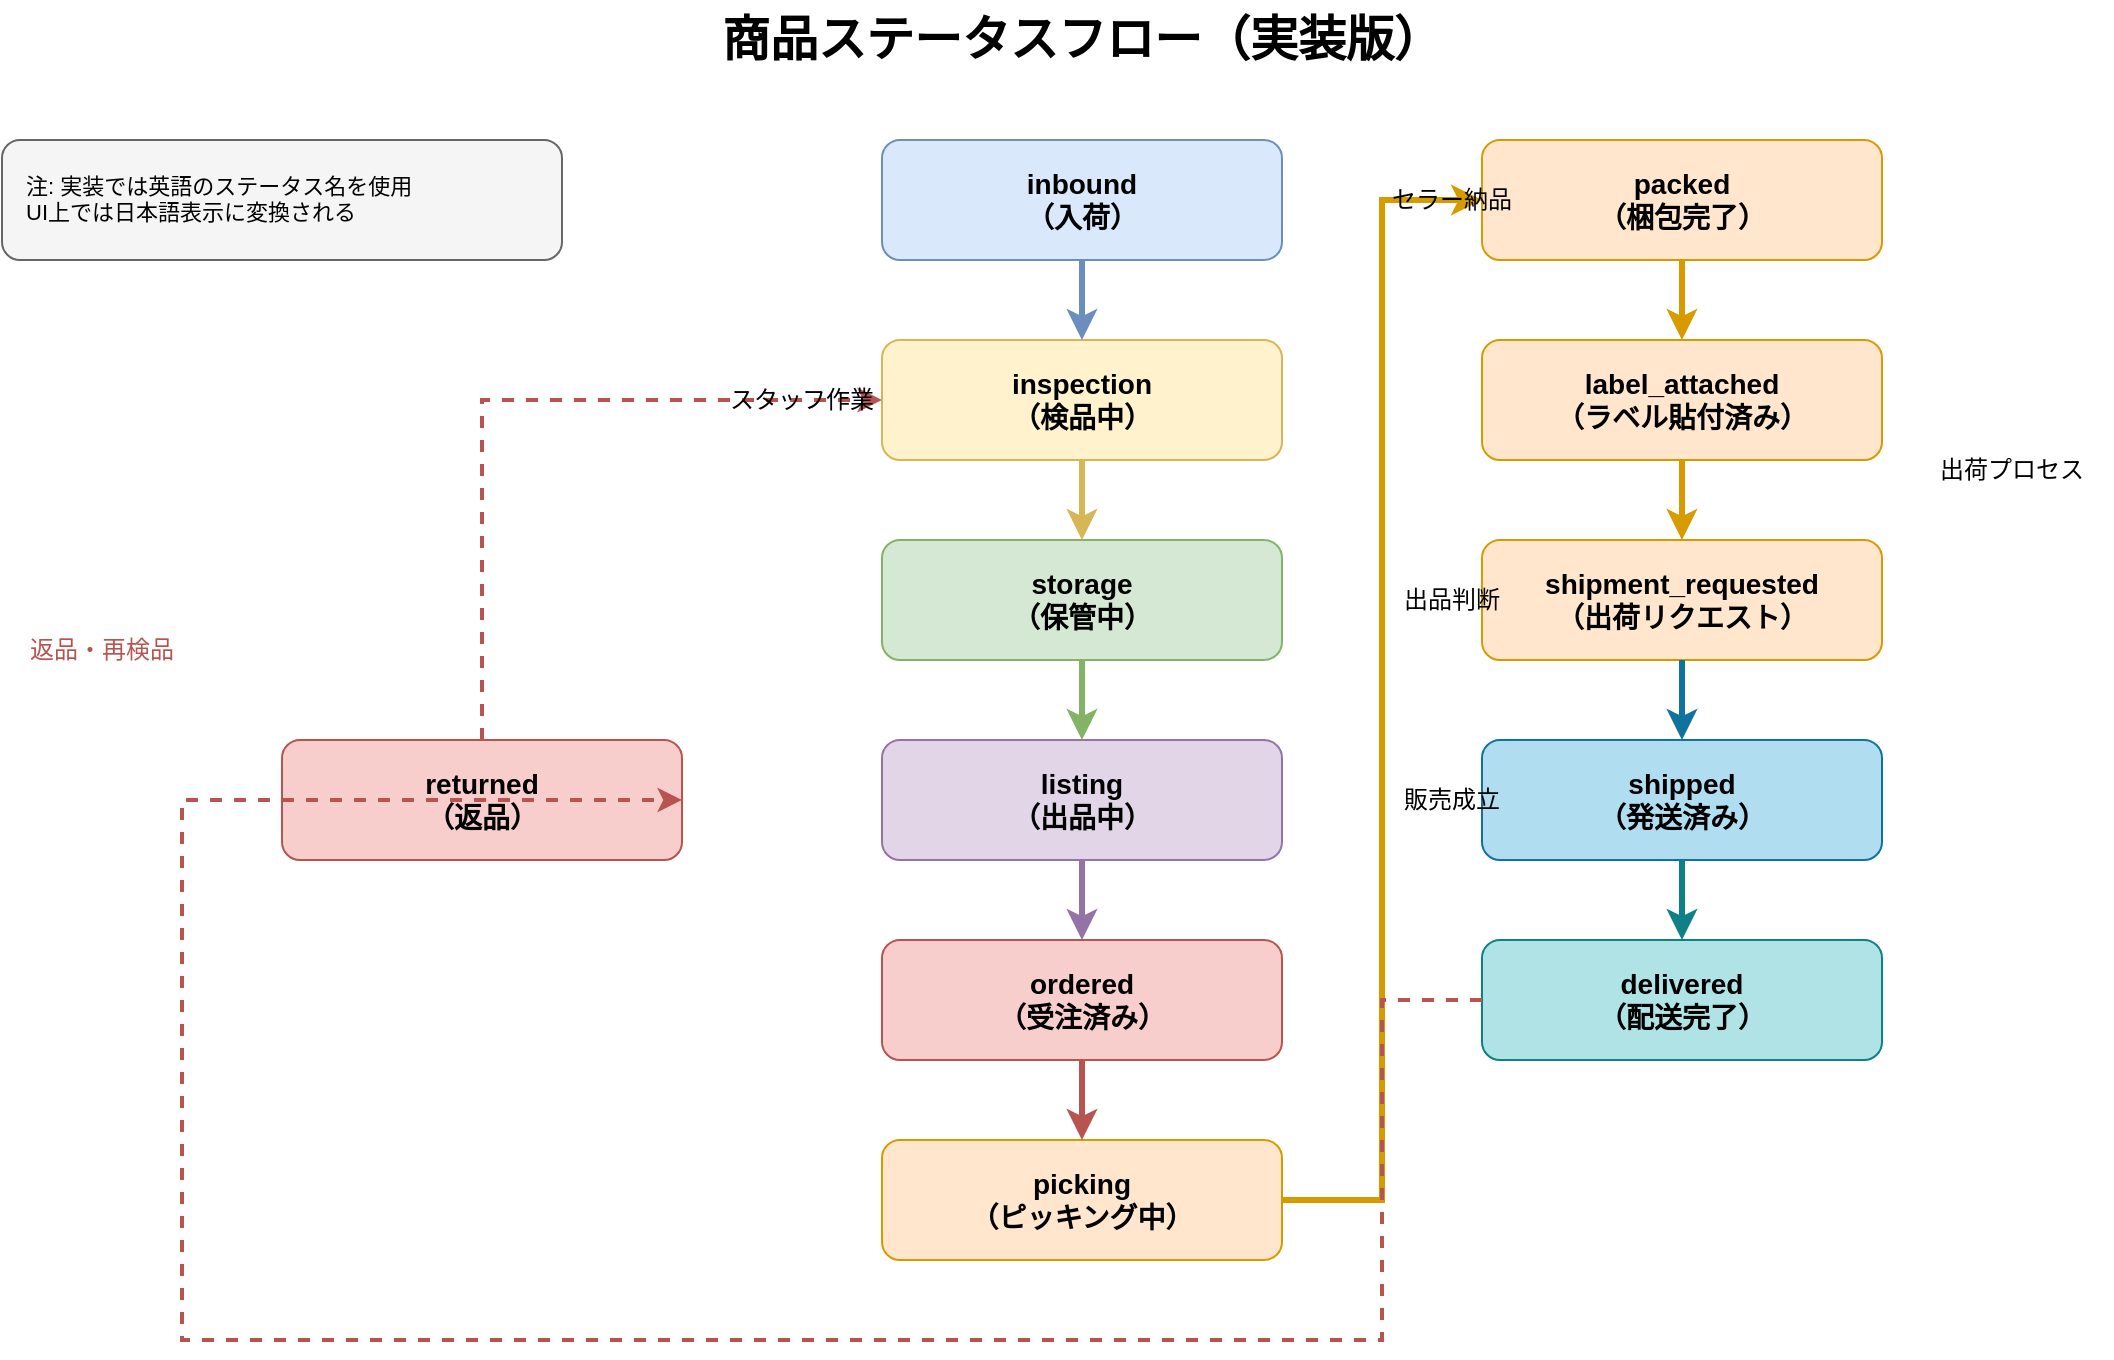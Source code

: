 <mxfile version="22.0.0">
  <diagram name="商品ステータスフロー" id="product-status-flow">
    <mxGraphModel dx="1422" dy="794" grid="1" gridSize="10" guides="1" tooltips="1" connect="1" arrows="1" fold="1" page="1" pageScale="1" pageWidth="1169" pageHeight="827" math="0" shadow="0">
      <root>
        <mxCell id="0" />
        <mxCell id="1" parent="0" />

        <!-- タイトル -->
        <mxCell id="title" value="商品ステータスフロー（実装版）" style="text;html=1;strokeColor=none;fillColor=none;align=center;verticalAlign=middle;whiteSpace=wrap;rounded=0;fontSize=24;fontStyle=1" vertex="1" parent="1">
          <mxGeometry x="320" y="30" width="530" height="40" as="geometry" />
        </mxCell>

        <!-- ステータスノード -->
        <mxCell id="status-inbound" value="inbound&#xa;（入荷）" style="rounded=1;whiteSpace=wrap;html=1;fillColor=#dae8fc;strokeColor=#6c8ebf;fontSize=14;fontStyle=1" vertex="1" parent="1">
          <mxGeometry x="485" y="100" width="200" height="60" as="geometry" />
        </mxCell>

        <mxCell id="status-inspection" value="inspection&#xa;（検品中）" style="rounded=1;whiteSpace=wrap;html=1;fillColor=#fff2cc;strokeColor=#d6b656;fontSize=14;fontStyle=1" vertex="1" parent="1">
          <mxGeometry x="485" y="200" width="200" height="60" as="geometry" />
        </mxCell>

        <mxCell id="status-storage" value="storage&#xa;（保管中）" style="rounded=1;whiteSpace=wrap;html=1;fillColor=#d5e8d4;strokeColor=#82b366;fontSize=14;fontStyle=1" vertex="1" parent="1">
          <mxGeometry x="485" y="300" width="200" height="60" as="geometry" />
        </mxCell>

        <mxCell id="status-listing" value="listing&#xa;（出品中）" style="rounded=1;whiteSpace=wrap;html=1;fillColor=#e1d5e7;strokeColor=#9673a6;fontSize=14;fontStyle=1" vertex="1" parent="1">
          <mxGeometry x="485" y="400" width="200" height="60" as="geometry" />
        </mxCell>

        <mxCell id="status-ordered" value="ordered&#xa;（受注済み）" style="rounded=1;whiteSpace=wrap;html=1;fillColor=#f8cecc;strokeColor=#b85450;fontSize=14;fontStyle=1" vertex="1" parent="1">
          <mxGeometry x="485" y="500" width="200" height="60" as="geometry" />
        </mxCell>

        <mxCell id="status-picking" value="picking&#xa;（ピッキング中）" style="rounded=1;whiteSpace=wrap;html=1;fillColor=#ffe6cc;strokeColor=#d79b00;fontSize=14;fontStyle=1" vertex="1" parent="1">
          <mxGeometry x="485" y="600" width="200" height="60" as="geometry" />
        </mxCell>

        <!-- 右側の追加ステータス -->
        <mxCell id="status-packed" value="packed&#xa;（梱包完了）" style="rounded=1;whiteSpace=wrap;html=1;fillColor=#ffe6cc;strokeColor=#d79b00;fontSize=14;fontStyle=1" vertex="1" parent="1">
          <mxGeometry x="785" y="100" width="200" height="60" as="geometry" />
        </mxCell>

        <mxCell id="status-label" value="label_attached&#xa;（ラベル貼付済み）" style="rounded=1;whiteSpace=wrap;html=1;fillColor=#ffe6cc;strokeColor=#d79b00;fontSize=14;fontStyle=1" vertex="1" parent="1">
          <mxGeometry x="785" y="200" width="200" height="60" as="geometry" />
        </mxCell>

        <mxCell id="status-shipment-req" value="shipment_requested&#xa;（出荷リクエスト）" style="rounded=1;whiteSpace=wrap;html=1;fillColor=#ffe6cc;strokeColor=#d79b00;fontSize=14;fontStyle=1" vertex="1" parent="1">
          <mxGeometry x="785" y="300" width="200" height="60" as="geometry" />
        </mxCell>

        <mxCell id="status-shipped" value="shipped&#xa;（発送済み）" style="rounded=1;whiteSpace=wrap;html=1;fillColor=#b1ddf0;strokeColor=#10739e;fontSize=14;fontStyle=1" vertex="1" parent="1">
          <mxGeometry x="785" y="400" width="200" height="60" as="geometry" />
        </mxCell>

        <mxCell id="status-delivered" value="delivered&#xa;（配送完了）" style="rounded=1;whiteSpace=wrap;html=1;fillColor=#b0e3e6;strokeColor=#0e8088;fontSize=14;fontStyle=1" vertex="1" parent="1">
          <mxGeometry x="785" y="500" width="200" height="60" as="geometry" />
        </mxCell>

        <mxCell id="status-returned" value="returned&#xa;（返品）" style="rounded=1;whiteSpace=wrap;html=1;fillColor=#f8cecc;strokeColor=#b85450;fontSize=14;fontStyle=1" vertex="1" parent="1">
          <mxGeometry x="185" y="400" width="200" height="60" as="geometry" />
        </mxCell>

        <!-- 矢印（メインフロー） -->
        <mxCell id="arrow1" style="edgeStyle=orthogonalEdgeStyle;rounded=0;orthogonalLoop=1;jettySize=auto;html=1;exitX=0.5;exitY=1;exitDx=0;exitDy=0;entryX=0.5;entryY=0;entryDx=0;entryDy=0;strokeWidth=3;fillColor=#dae8fc;strokeColor=#6c8ebf;" edge="1" parent="1" source="status-inbound" target="status-inspection">
          <mxGeometry relative="1" as="geometry" />
        </mxCell>

        <mxCell id="arrow2" style="edgeStyle=orthogonalEdgeStyle;rounded=0;orthogonalLoop=1;jettySize=auto;html=1;exitX=0.5;exitY=1;exitDx=0;exitDy=0;entryX=0.5;entryY=0;entryDx=0;entryDy=0;strokeWidth=3;fillColor=#fff2cc;strokeColor=#d6b656;" edge="1" parent="1" source="status-inspection" target="status-storage">
          <mxGeometry relative="1" as="geometry" />
        </mxCell>

        <mxCell id="arrow3" style="edgeStyle=orthogonalEdgeStyle;rounded=0;orthogonalLoop=1;jettySize=auto;html=1;exitX=0.5;exitY=1;exitDx=0;exitDy=0;entryX=0.5;entryY=0;entryDx=0;entryDy=0;strokeWidth=3;fillColor=#d5e8d4;strokeColor=#82b366;" edge="1" parent="1" source="status-storage" target="status-listing">
          <mxGeometry relative="1" as="geometry" />
        </mxCell>

        <mxCell id="arrow4" style="edgeStyle=orthogonalEdgeStyle;rounded=0;orthogonalLoop=1;jettySize=auto;html=1;exitX=0.5;exitY=1;exitDx=0;exitDy=0;entryX=0.5;entryY=0;entryDx=0;entryDy=0;strokeWidth=3;fillColor=#e1d5e7;strokeColor=#9673a6;" edge="1" parent="1" source="status-listing" target="status-ordered">
          <mxGeometry relative="1" as="geometry" />
        </mxCell>

        <mxCell id="arrow5" style="edgeStyle=orthogonalEdgeStyle;rounded=0;orthogonalLoop=1;jettySize=auto;html=1;exitX=0.5;exitY=1;exitDx=0;exitDy=0;entryX=0.5;entryY=0;entryDx=0;entryDy=0;strokeWidth=3;fillColor=#f8cecc;strokeColor=#b85450;" edge="1" parent="1" source="status-ordered" target="status-picking">
          <mxGeometry relative="1" as="geometry" />
        </mxCell>

        <mxCell id="arrow6" style="edgeStyle=orthogonalEdgeStyle;rounded=0;orthogonalLoop=1;jettySize=auto;html=1;exitX=1;exitY=0.5;exitDx=0;exitDy=0;entryX=0;entryY=0.5;entryDx=0;entryDy=0;strokeWidth=3;fillColor=#ffe6cc;strokeColor=#d79b00;" edge="1" parent="1" source="status-picking" target="status-packed">
          <mxGeometry relative="1" as="geometry">
            <Array as="points">
              <mxPoint x="735" y="630" />
              <mxPoint x="735" y="130" />
            </Array>
          </mxGeometry>
        </mxCell>

        <mxCell id="arrow7" style="edgeStyle=orthogonalEdgeStyle;rounded=0;orthogonalLoop=1;jettySize=auto;html=1;exitX=0.5;exitY=1;exitDx=0;exitDy=0;entryX=0.5;entryY=0;entryDx=0;entryDy=0;strokeWidth=3;fillColor=#ffe6cc;strokeColor=#d79b00;" edge="1" parent="1" source="status-packed" target="status-label">
          <mxGeometry relative="1" as="geometry" />
        </mxCell>

        <mxCell id="arrow8" style="edgeStyle=orthogonalEdgeStyle;rounded=0;orthogonalLoop=1;jettySize=auto;html=1;exitX=0.5;exitY=1;exitDx=0;exitDy=0;entryX=0.5;entryY=0;entryDx=0;entryDy=0;strokeWidth=3;fillColor=#ffe6cc;strokeColor=#d79b00;" edge="1" parent="1" source="status-label" target="status-shipment-req">
          <mxGeometry relative="1" as="geometry" />
        </mxCell>

        <mxCell id="arrow9" style="edgeStyle=orthogonalEdgeStyle;rounded=0;orthogonalLoop=1;jettySize=auto;html=1;exitX=0.5;exitY=1;exitDx=0;exitDy=0;entryX=0.5;entryY=0;entryDx=0;entryDy=0;strokeWidth=3;fillColor=#b1ddf0;strokeColor=#10739e;" edge="1" parent="1" source="status-shipment-req" target="status-shipped">
          <mxGeometry relative="1" as="geometry" />
        </mxCell>

        <mxCell id="arrow10" style="edgeStyle=orthogonalEdgeStyle;rounded=0;orthogonalLoop=1;jettySize=auto;html=1;exitX=0.5;exitY=1;exitDx=0;exitDy=0;entryX=0.5;entryY=0;entryDx=0;entryDy=0;strokeWidth=3;fillColor=#b0e3e6;strokeColor=#0e8088;" edge="1" parent="1" source="status-shipped" target="status-delivered">
          <mxGeometry relative="1" as="geometry" />
        </mxCell>

        <!-- 返品フロー -->
        <mxCell id="arrow-return1" style="edgeStyle=orthogonalEdgeStyle;rounded=0;orthogonalLoop=1;jettySize=auto;html=1;exitX=0;exitY=0.5;exitDx=0;exitDy=0;entryX=1;entryY=0.5;entryDx=0;entryDy=0;strokeWidth=2;fillColor=#f8cecc;strokeColor=#b85450;dashed=1;" edge="1" parent="1" source="status-delivered" target="status-returned">
          <mxGeometry relative="1" as="geometry">
            <Array as="points">
              <mxPoint x="735" y="530" />
              <mxPoint x="735" y="700" />
              <mxPoint x="135" y="700" />
              <mxPoint x="135" y="430" />
            </Array>
          </mxGeometry>
        </mxCell>

        <mxCell id="arrow-return2" style="edgeStyle=orthogonalEdgeStyle;rounded=0;orthogonalLoop=1;jettySize=auto;html=1;exitX=0.5;exitY=0;exitDx=0;exitDy=0;entryX=0;entryY=0.5;entryDx=0;entryDy=0;strokeWidth=2;fillColor=#f8cecc;strokeColor=#b85450;dashed=1;" edge="1" parent="1" source="status-returned" target="status-inspection">
          <mxGeometry relative="1" as="geometry" />
        </mxCell>

        <!-- ラベル -->
        <mxCell id="label1" value="セラー納品" style="text;html=1;strokeColor=none;fillColor=none;align=center;verticalAlign=middle;whiteSpace=wrap;rounded=0;fontSize=12;" vertex="1" parent="1">
          <mxGeometry x="720" y="115" width="100" height="30" as="geometry" />
        </mxCell>

        <mxCell id="label2" value="スタッフ作業" style="text;html=1;strokeColor=none;fillColor=none;align=center;verticalAlign=middle;whiteSpace=wrap;rounded=0;fontSize=12;" vertex="1" parent="1">
          <mxGeometry x="395" y="215" width="100" height="30" as="geometry" />
        </mxCell>

        <mxCell id="label3" value="出品判断" style="text;html=1;strokeColor=none;fillColor=none;align=center;verticalAlign=middle;whiteSpace=wrap;rounded=0;fontSize=12;" vertex="1" parent="1">
          <mxGeometry x="720" y="315" width="100" height="30" as="geometry" />
        </mxCell>

        <mxCell id="label4" value="販売成立" style="text;html=1;strokeColor=none;fillColor=none;align=center;verticalAlign=middle;whiteSpace=wrap;rounded=0;fontSize=12;" vertex="1" parent="1">
          <mxGeometry x="720" y="415" width="100" height="30" as="geometry" />
        </mxCell>

        <mxCell id="label5" value="出荷プロセス" style="text;html=1;strokeColor=none;fillColor=none;align=center;verticalAlign=middle;whiteSpace=wrap;rounded=0;fontSize=12;" vertex="1" parent="1">
          <mxGeometry x="1000" y="250" width="100" height="30" as="geometry" />
        </mxCell>

        <mxCell id="label6" value="返品・再検品" style="text;html=1;strokeColor=none;fillColor=none;align=center;verticalAlign=middle;whiteSpace=wrap;rounded=0;fontSize=12;fontColor=#b85450;" vertex="1" parent="1">
          <mxGeometry x="45" y="340" width="100" height="30" as="geometry" />
        </mxCell>

        <!-- 注釈 -->
        <mxCell id="note" value="注: 実装では英語のステータス名を使用&#xa;UI上では日本語表示に変換される" style="text;html=1;strokeColor=#666666;fillColor=#f5f5f5;align=left;verticalAlign=top;whiteSpace=wrap;rounded=1;fontSize=11;spacingLeft=10;spacingTop=10;" vertex="1" parent="1">
          <mxGeometry x="45" y="100" width="280" height="60" as="geometry" />
        </mxCell>

      </root>
    </mxGraphModel>
  </diagram>
</mxfile>
